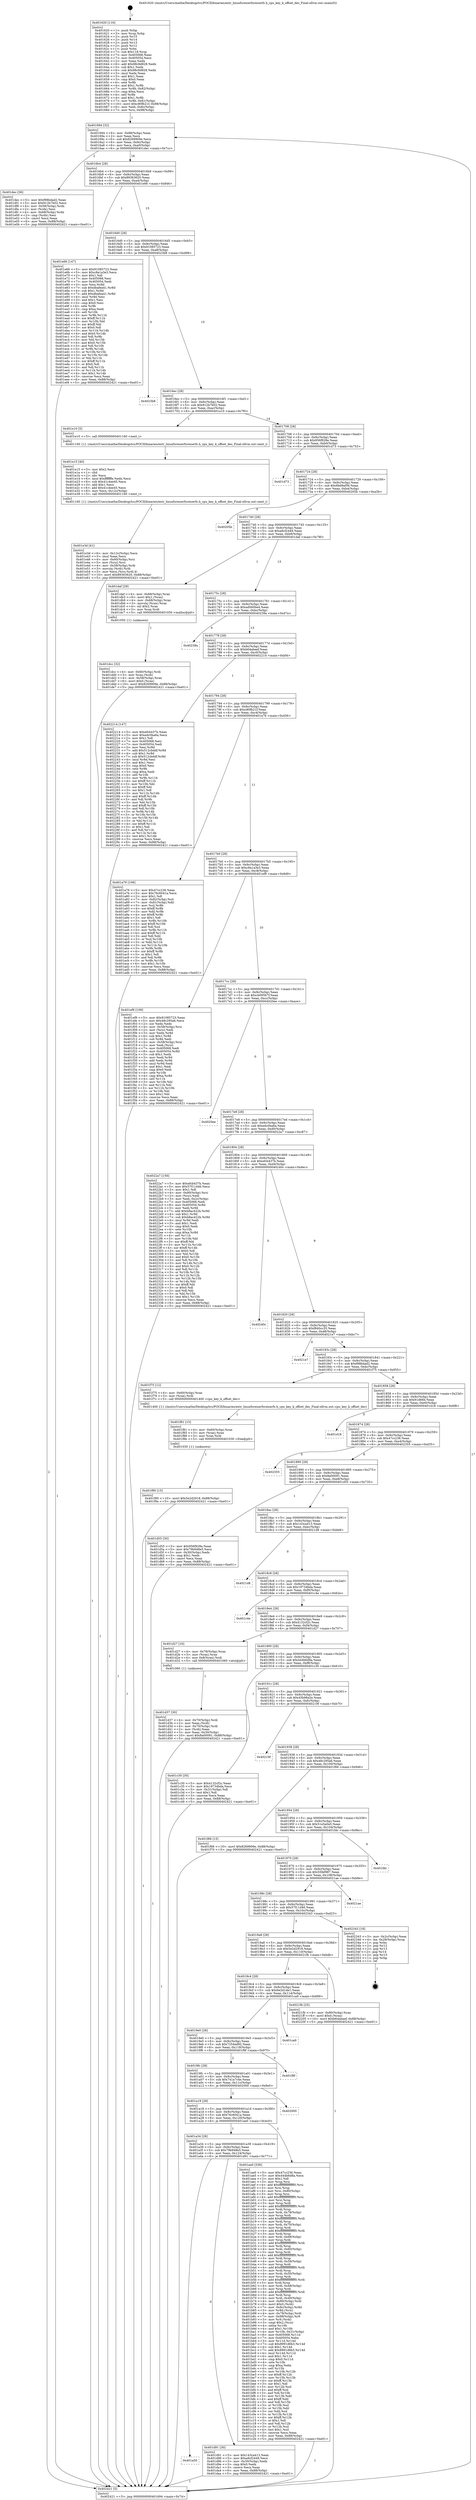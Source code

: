 digraph "0x401620" {
  label = "0x401620 (/mnt/c/Users/mathe/Desktop/tcc/POCII/binaries/extr_linuxfsreiserfsreiserfs.h_cpu_key_k_offset_dec_Final-ollvm.out::main(0))"
  labelloc = "t"
  node[shape=record]

  Entry [label="",width=0.3,height=0.3,shape=circle,fillcolor=black,style=filled]
  "0x401694" [label="{
     0x401694 [32]\l
     | [instrs]\l
     &nbsp;&nbsp;0x401694 \<+6\>: mov -0x88(%rbp),%eax\l
     &nbsp;&nbsp;0x40169a \<+2\>: mov %eax,%ecx\l
     &nbsp;&nbsp;0x40169c \<+6\>: sub $0x8269909e,%ecx\l
     &nbsp;&nbsp;0x4016a2 \<+6\>: mov %eax,-0x9c(%rbp)\l
     &nbsp;&nbsp;0x4016a8 \<+6\>: mov %ecx,-0xa0(%rbp)\l
     &nbsp;&nbsp;0x4016ae \<+6\>: je 0000000000401dec \<main+0x7cc\>\l
  }"]
  "0x401dec" [label="{
     0x401dec [36]\l
     | [instrs]\l
     &nbsp;&nbsp;0x401dec \<+5\>: mov $0xf98bdad2,%eax\l
     &nbsp;&nbsp;0x401df1 \<+5\>: mov $0x912b7b02,%ecx\l
     &nbsp;&nbsp;0x401df6 \<+4\>: mov -0x58(%rbp),%rdx\l
     &nbsp;&nbsp;0x401dfa \<+2\>: mov (%rdx),%esi\l
     &nbsp;&nbsp;0x401dfc \<+4\>: mov -0x68(%rbp),%rdx\l
     &nbsp;&nbsp;0x401e00 \<+2\>: cmp (%rdx),%esi\l
     &nbsp;&nbsp;0x401e02 \<+3\>: cmovl %ecx,%eax\l
     &nbsp;&nbsp;0x401e05 \<+6\>: mov %eax,-0x88(%rbp)\l
     &nbsp;&nbsp;0x401e0b \<+5\>: jmp 0000000000402421 \<main+0xe01\>\l
  }"]
  "0x4016b4" [label="{
     0x4016b4 [28]\l
     | [instrs]\l
     &nbsp;&nbsp;0x4016b4 \<+5\>: jmp 00000000004016b9 \<main+0x99\>\l
     &nbsp;&nbsp;0x4016b9 \<+6\>: mov -0x9c(%rbp),%eax\l
     &nbsp;&nbsp;0x4016bf \<+5\>: sub $0x89363620,%eax\l
     &nbsp;&nbsp;0x4016c4 \<+6\>: mov %eax,-0xa4(%rbp)\l
     &nbsp;&nbsp;0x4016ca \<+6\>: je 0000000000401e66 \<main+0x846\>\l
  }"]
  Exit [label="",width=0.3,height=0.3,shape=circle,fillcolor=black,style=filled,peripheries=2]
  "0x401e66" [label="{
     0x401e66 [147]\l
     | [instrs]\l
     &nbsp;&nbsp;0x401e66 \<+5\>: mov $0x91085723,%eax\l
     &nbsp;&nbsp;0x401e6b \<+5\>: mov $0xc8a1a3e3,%ecx\l
     &nbsp;&nbsp;0x401e70 \<+2\>: mov $0x1,%dl\l
     &nbsp;&nbsp;0x401e72 \<+7\>: mov 0x405068,%esi\l
     &nbsp;&nbsp;0x401e79 \<+7\>: mov 0x405054,%edi\l
     &nbsp;&nbsp;0x401e80 \<+3\>: mov %esi,%r8d\l
     &nbsp;&nbsp;0x401e83 \<+7\>: sub $0xdbafea41,%r8d\l
     &nbsp;&nbsp;0x401e8a \<+4\>: sub $0x1,%r8d\l
     &nbsp;&nbsp;0x401e8e \<+7\>: add $0xdbafea41,%r8d\l
     &nbsp;&nbsp;0x401e95 \<+4\>: imul %r8d,%esi\l
     &nbsp;&nbsp;0x401e99 \<+3\>: and $0x1,%esi\l
     &nbsp;&nbsp;0x401e9c \<+3\>: cmp $0x0,%esi\l
     &nbsp;&nbsp;0x401e9f \<+4\>: sete %r9b\l
     &nbsp;&nbsp;0x401ea3 \<+3\>: cmp $0xa,%edi\l
     &nbsp;&nbsp;0x401ea6 \<+4\>: setl %r10b\l
     &nbsp;&nbsp;0x401eaa \<+3\>: mov %r9b,%r11b\l
     &nbsp;&nbsp;0x401ead \<+4\>: xor $0xff,%r11b\l
     &nbsp;&nbsp;0x401eb1 \<+3\>: mov %r10b,%bl\l
     &nbsp;&nbsp;0x401eb4 \<+3\>: xor $0xff,%bl\l
     &nbsp;&nbsp;0x401eb7 \<+3\>: xor $0x0,%dl\l
     &nbsp;&nbsp;0x401eba \<+3\>: mov %r11b,%r14b\l
     &nbsp;&nbsp;0x401ebd \<+4\>: and $0x0,%r14b\l
     &nbsp;&nbsp;0x401ec1 \<+3\>: and %dl,%r9b\l
     &nbsp;&nbsp;0x401ec4 \<+3\>: mov %bl,%r15b\l
     &nbsp;&nbsp;0x401ec7 \<+4\>: and $0x0,%r15b\l
     &nbsp;&nbsp;0x401ecb \<+3\>: and %dl,%r10b\l
     &nbsp;&nbsp;0x401ece \<+3\>: or %r9b,%r14b\l
     &nbsp;&nbsp;0x401ed1 \<+3\>: or %r10b,%r15b\l
     &nbsp;&nbsp;0x401ed4 \<+3\>: xor %r15b,%r14b\l
     &nbsp;&nbsp;0x401ed7 \<+3\>: or %bl,%r11b\l
     &nbsp;&nbsp;0x401eda \<+4\>: xor $0xff,%r11b\l
     &nbsp;&nbsp;0x401ede \<+3\>: or $0x0,%dl\l
     &nbsp;&nbsp;0x401ee1 \<+3\>: and %dl,%r11b\l
     &nbsp;&nbsp;0x401ee4 \<+3\>: or %r11b,%r14b\l
     &nbsp;&nbsp;0x401ee7 \<+4\>: test $0x1,%r14b\l
     &nbsp;&nbsp;0x401eeb \<+3\>: cmovne %ecx,%eax\l
     &nbsp;&nbsp;0x401eee \<+6\>: mov %eax,-0x88(%rbp)\l
     &nbsp;&nbsp;0x401ef4 \<+5\>: jmp 0000000000402421 \<main+0xe01\>\l
  }"]
  "0x4016d0" [label="{
     0x4016d0 [28]\l
     | [instrs]\l
     &nbsp;&nbsp;0x4016d0 \<+5\>: jmp 00000000004016d5 \<main+0xb5\>\l
     &nbsp;&nbsp;0x4016d5 \<+6\>: mov -0x9c(%rbp),%eax\l
     &nbsp;&nbsp;0x4016db \<+5\>: sub $0x91085723,%eax\l
     &nbsp;&nbsp;0x4016e0 \<+6\>: mov %eax,-0xa8(%rbp)\l
     &nbsp;&nbsp;0x4016e6 \<+6\>: je 00000000004023b8 \<main+0xd98\>\l
  }"]
  "0x401f90" [label="{
     0x401f90 [15]\l
     | [instrs]\l
     &nbsp;&nbsp;0x401f90 \<+10\>: movl $0x5e2d2918,-0x88(%rbp)\l
     &nbsp;&nbsp;0x401f9a \<+5\>: jmp 0000000000402421 \<main+0xe01\>\l
  }"]
  "0x4023b8" [label="{
     0x4023b8\l
  }", style=dashed]
  "0x4016ec" [label="{
     0x4016ec [28]\l
     | [instrs]\l
     &nbsp;&nbsp;0x4016ec \<+5\>: jmp 00000000004016f1 \<main+0xd1\>\l
     &nbsp;&nbsp;0x4016f1 \<+6\>: mov -0x9c(%rbp),%eax\l
     &nbsp;&nbsp;0x4016f7 \<+5\>: sub $0x912b7b02,%eax\l
     &nbsp;&nbsp;0x4016fc \<+6\>: mov %eax,-0xac(%rbp)\l
     &nbsp;&nbsp;0x401702 \<+6\>: je 0000000000401e10 \<main+0x7f0\>\l
  }"]
  "0x401f81" [label="{
     0x401f81 [15]\l
     | [instrs]\l
     &nbsp;&nbsp;0x401f81 \<+4\>: mov -0x60(%rbp),%rax\l
     &nbsp;&nbsp;0x401f85 \<+3\>: mov (%rax),%rax\l
     &nbsp;&nbsp;0x401f88 \<+3\>: mov %rax,%rdi\l
     &nbsp;&nbsp;0x401f8b \<+5\>: call 0000000000401030 \<free@plt\>\l
     | [calls]\l
     &nbsp;&nbsp;0x401030 \{1\} (unknown)\l
  }"]
  "0x401e10" [label="{
     0x401e10 [5]\l
     | [instrs]\l
     &nbsp;&nbsp;0x401e10 \<+5\>: call 0000000000401160 \<next_i\>\l
     | [calls]\l
     &nbsp;&nbsp;0x401160 \{1\} (/mnt/c/Users/mathe/Desktop/tcc/POCII/binaries/extr_linuxfsreiserfsreiserfs.h_cpu_key_k_offset_dec_Final-ollvm.out::next_i)\l
  }"]
  "0x401708" [label="{
     0x401708 [28]\l
     | [instrs]\l
     &nbsp;&nbsp;0x401708 \<+5\>: jmp 000000000040170d \<main+0xed\>\l
     &nbsp;&nbsp;0x40170d \<+6\>: mov -0x9c(%rbp),%eax\l
     &nbsp;&nbsp;0x401713 \<+5\>: sub $0x956f928e,%eax\l
     &nbsp;&nbsp;0x401718 \<+6\>: mov %eax,-0xb0(%rbp)\l
     &nbsp;&nbsp;0x40171e \<+6\>: je 0000000000401d73 \<main+0x753\>\l
  }"]
  "0x401e3d" [label="{
     0x401e3d [41]\l
     | [instrs]\l
     &nbsp;&nbsp;0x401e3d \<+6\>: mov -0x12c(%rbp),%ecx\l
     &nbsp;&nbsp;0x401e43 \<+3\>: imul %eax,%ecx\l
     &nbsp;&nbsp;0x401e46 \<+4\>: mov -0x60(%rbp),%rsi\l
     &nbsp;&nbsp;0x401e4a \<+3\>: mov (%rsi),%rsi\l
     &nbsp;&nbsp;0x401e4d \<+4\>: mov -0x58(%rbp),%rdi\l
     &nbsp;&nbsp;0x401e51 \<+3\>: movslq (%rdi),%rdi\l
     &nbsp;&nbsp;0x401e54 \<+3\>: mov %ecx,(%rsi,%rdi,4)\l
     &nbsp;&nbsp;0x401e57 \<+10\>: movl $0x89363620,-0x88(%rbp)\l
     &nbsp;&nbsp;0x401e61 \<+5\>: jmp 0000000000402421 \<main+0xe01\>\l
  }"]
  "0x401d73" [label="{
     0x401d73\l
  }", style=dashed]
  "0x401724" [label="{
     0x401724 [28]\l
     | [instrs]\l
     &nbsp;&nbsp;0x401724 \<+5\>: jmp 0000000000401729 \<main+0x109\>\l
     &nbsp;&nbsp;0x401729 \<+6\>: mov -0x9c(%rbp),%eax\l
     &nbsp;&nbsp;0x40172f \<+5\>: sub $0x9bd9af56,%eax\l
     &nbsp;&nbsp;0x401734 \<+6\>: mov %eax,-0xb4(%rbp)\l
     &nbsp;&nbsp;0x40173a \<+6\>: je 000000000040205b \<main+0xa3b\>\l
  }"]
  "0x401e15" [label="{
     0x401e15 [40]\l
     | [instrs]\l
     &nbsp;&nbsp;0x401e15 \<+5\>: mov $0x2,%ecx\l
     &nbsp;&nbsp;0x401e1a \<+1\>: cltd\l
     &nbsp;&nbsp;0x401e1b \<+2\>: idiv %ecx\l
     &nbsp;&nbsp;0x401e1d \<+6\>: imul $0xfffffffe,%edx,%ecx\l
     &nbsp;&nbsp;0x401e23 \<+6\>: sub $0x41c4ee45,%ecx\l
     &nbsp;&nbsp;0x401e29 \<+3\>: add $0x1,%ecx\l
     &nbsp;&nbsp;0x401e2c \<+6\>: add $0x41c4ee45,%ecx\l
     &nbsp;&nbsp;0x401e32 \<+6\>: mov %ecx,-0x12c(%rbp)\l
     &nbsp;&nbsp;0x401e38 \<+5\>: call 0000000000401160 \<next_i\>\l
     | [calls]\l
     &nbsp;&nbsp;0x401160 \{1\} (/mnt/c/Users/mathe/Desktop/tcc/POCII/binaries/extr_linuxfsreiserfsreiserfs.h_cpu_key_k_offset_dec_Final-ollvm.out::next_i)\l
  }"]
  "0x40205b" [label="{
     0x40205b\l
  }", style=dashed]
  "0x401740" [label="{
     0x401740 [28]\l
     | [instrs]\l
     &nbsp;&nbsp;0x401740 \<+5\>: jmp 0000000000401745 \<main+0x125\>\l
     &nbsp;&nbsp;0x401745 \<+6\>: mov -0x9c(%rbp),%eax\l
     &nbsp;&nbsp;0x40174b \<+5\>: sub $0xa9cf2449,%eax\l
     &nbsp;&nbsp;0x401750 \<+6\>: mov %eax,-0xb8(%rbp)\l
     &nbsp;&nbsp;0x401756 \<+6\>: je 0000000000401daf \<main+0x78f\>\l
  }"]
  "0x401dcc" [label="{
     0x401dcc [32]\l
     | [instrs]\l
     &nbsp;&nbsp;0x401dcc \<+4\>: mov -0x60(%rbp),%rdi\l
     &nbsp;&nbsp;0x401dd0 \<+3\>: mov %rax,(%rdi)\l
     &nbsp;&nbsp;0x401dd3 \<+4\>: mov -0x58(%rbp),%rax\l
     &nbsp;&nbsp;0x401dd7 \<+6\>: movl $0x0,(%rax)\l
     &nbsp;&nbsp;0x401ddd \<+10\>: movl $0x8269909e,-0x88(%rbp)\l
     &nbsp;&nbsp;0x401de7 \<+5\>: jmp 0000000000402421 \<main+0xe01\>\l
  }"]
  "0x401daf" [label="{
     0x401daf [29]\l
     | [instrs]\l
     &nbsp;&nbsp;0x401daf \<+4\>: mov -0x68(%rbp),%rax\l
     &nbsp;&nbsp;0x401db3 \<+6\>: movl $0x1,(%rax)\l
     &nbsp;&nbsp;0x401db9 \<+4\>: mov -0x68(%rbp),%rax\l
     &nbsp;&nbsp;0x401dbd \<+3\>: movslq (%rax),%rax\l
     &nbsp;&nbsp;0x401dc0 \<+4\>: shl $0x2,%rax\l
     &nbsp;&nbsp;0x401dc4 \<+3\>: mov %rax,%rdi\l
     &nbsp;&nbsp;0x401dc7 \<+5\>: call 0000000000401050 \<malloc@plt\>\l
     | [calls]\l
     &nbsp;&nbsp;0x401050 \{1\} (unknown)\l
  }"]
  "0x40175c" [label="{
     0x40175c [28]\l
     | [instrs]\l
     &nbsp;&nbsp;0x40175c \<+5\>: jmp 0000000000401761 \<main+0x141\>\l
     &nbsp;&nbsp;0x401761 \<+6\>: mov -0x9c(%rbp),%eax\l
     &nbsp;&nbsp;0x401767 \<+5\>: sub $0xad060be4,%eax\l
     &nbsp;&nbsp;0x40176c \<+6\>: mov %eax,-0xbc(%rbp)\l
     &nbsp;&nbsp;0x401772 \<+6\>: je 000000000040239a \<main+0xd7a\>\l
  }"]
  "0x401a50" [label="{
     0x401a50\l
  }", style=dashed]
  "0x40239a" [label="{
     0x40239a\l
  }", style=dashed]
  "0x401778" [label="{
     0x401778 [28]\l
     | [instrs]\l
     &nbsp;&nbsp;0x401778 \<+5\>: jmp 000000000040177d \<main+0x15d\>\l
     &nbsp;&nbsp;0x40177d \<+6\>: mov -0x9c(%rbp),%eax\l
     &nbsp;&nbsp;0x401783 \<+5\>: sub $0xb64abaef,%eax\l
     &nbsp;&nbsp;0x401788 \<+6\>: mov %eax,-0xc0(%rbp)\l
     &nbsp;&nbsp;0x40178e \<+6\>: je 0000000000402214 \<main+0xbf4\>\l
  }"]
  "0x401d91" [label="{
     0x401d91 [30]\l
     | [instrs]\l
     &nbsp;&nbsp;0x401d91 \<+5\>: mov $0x143ca413,%eax\l
     &nbsp;&nbsp;0x401d96 \<+5\>: mov $0xa9cf2449,%ecx\l
     &nbsp;&nbsp;0x401d9b \<+3\>: mov -0x30(%rbp),%edx\l
     &nbsp;&nbsp;0x401d9e \<+3\>: cmp $0x0,%edx\l
     &nbsp;&nbsp;0x401da1 \<+3\>: cmove %ecx,%eax\l
     &nbsp;&nbsp;0x401da4 \<+6\>: mov %eax,-0x88(%rbp)\l
     &nbsp;&nbsp;0x401daa \<+5\>: jmp 0000000000402421 \<main+0xe01\>\l
  }"]
  "0x402214" [label="{
     0x402214 [147]\l
     | [instrs]\l
     &nbsp;&nbsp;0x402214 \<+5\>: mov $0xefcb437b,%eax\l
     &nbsp;&nbsp;0x402219 \<+5\>: mov $0xedc0ba6a,%ecx\l
     &nbsp;&nbsp;0x40221e \<+2\>: mov $0x1,%dl\l
     &nbsp;&nbsp;0x402220 \<+7\>: mov 0x405068,%esi\l
     &nbsp;&nbsp;0x402227 \<+7\>: mov 0x405054,%edi\l
     &nbsp;&nbsp;0x40222e \<+3\>: mov %esi,%r8d\l
     &nbsp;&nbsp;0x402231 \<+7\>: add $0x512cbddf,%r8d\l
     &nbsp;&nbsp;0x402238 \<+4\>: sub $0x1,%r8d\l
     &nbsp;&nbsp;0x40223c \<+7\>: sub $0x512cbddf,%r8d\l
     &nbsp;&nbsp;0x402243 \<+4\>: imul %r8d,%esi\l
     &nbsp;&nbsp;0x402247 \<+3\>: and $0x1,%esi\l
     &nbsp;&nbsp;0x40224a \<+3\>: cmp $0x0,%esi\l
     &nbsp;&nbsp;0x40224d \<+4\>: sete %r9b\l
     &nbsp;&nbsp;0x402251 \<+3\>: cmp $0xa,%edi\l
     &nbsp;&nbsp;0x402254 \<+4\>: setl %r10b\l
     &nbsp;&nbsp;0x402258 \<+3\>: mov %r9b,%r11b\l
     &nbsp;&nbsp;0x40225b \<+4\>: xor $0xff,%r11b\l
     &nbsp;&nbsp;0x40225f \<+3\>: mov %r10b,%bl\l
     &nbsp;&nbsp;0x402262 \<+3\>: xor $0xff,%bl\l
     &nbsp;&nbsp;0x402265 \<+3\>: xor $0x1,%dl\l
     &nbsp;&nbsp;0x402268 \<+3\>: mov %r11b,%r14b\l
     &nbsp;&nbsp;0x40226b \<+4\>: and $0xff,%r14b\l
     &nbsp;&nbsp;0x40226f \<+3\>: and %dl,%r9b\l
     &nbsp;&nbsp;0x402272 \<+3\>: mov %bl,%r15b\l
     &nbsp;&nbsp;0x402275 \<+4\>: and $0xff,%r15b\l
     &nbsp;&nbsp;0x402279 \<+3\>: and %dl,%r10b\l
     &nbsp;&nbsp;0x40227c \<+3\>: or %r9b,%r14b\l
     &nbsp;&nbsp;0x40227f \<+3\>: or %r10b,%r15b\l
     &nbsp;&nbsp;0x402282 \<+3\>: xor %r15b,%r14b\l
     &nbsp;&nbsp;0x402285 \<+3\>: or %bl,%r11b\l
     &nbsp;&nbsp;0x402288 \<+4\>: xor $0xff,%r11b\l
     &nbsp;&nbsp;0x40228c \<+3\>: or $0x1,%dl\l
     &nbsp;&nbsp;0x40228f \<+3\>: and %dl,%r11b\l
     &nbsp;&nbsp;0x402292 \<+3\>: or %r11b,%r14b\l
     &nbsp;&nbsp;0x402295 \<+4\>: test $0x1,%r14b\l
     &nbsp;&nbsp;0x402299 \<+3\>: cmovne %ecx,%eax\l
     &nbsp;&nbsp;0x40229c \<+6\>: mov %eax,-0x88(%rbp)\l
     &nbsp;&nbsp;0x4022a2 \<+5\>: jmp 0000000000402421 \<main+0xe01\>\l
  }"]
  "0x401794" [label="{
     0x401794 [28]\l
     | [instrs]\l
     &nbsp;&nbsp;0x401794 \<+5\>: jmp 0000000000401799 \<main+0x179\>\l
     &nbsp;&nbsp;0x401799 \<+6\>: mov -0x9c(%rbp),%eax\l
     &nbsp;&nbsp;0x40179f \<+5\>: sub $0xc80fb21f,%eax\l
     &nbsp;&nbsp;0x4017a4 \<+6\>: mov %eax,-0xc4(%rbp)\l
     &nbsp;&nbsp;0x4017aa \<+6\>: je 0000000000401a76 \<main+0x456\>\l
  }"]
  "0x401d37" [label="{
     0x401d37 [30]\l
     | [instrs]\l
     &nbsp;&nbsp;0x401d37 \<+4\>: mov -0x70(%rbp),%rdi\l
     &nbsp;&nbsp;0x401d3b \<+2\>: mov %eax,(%rdi)\l
     &nbsp;&nbsp;0x401d3d \<+4\>: mov -0x70(%rbp),%rdi\l
     &nbsp;&nbsp;0x401d41 \<+2\>: mov (%rdi),%eax\l
     &nbsp;&nbsp;0x401d43 \<+3\>: mov %eax,-0x30(%rbp)\l
     &nbsp;&nbsp;0x401d46 \<+10\>: movl $0x8a00091,-0x88(%rbp)\l
     &nbsp;&nbsp;0x401d50 \<+5\>: jmp 0000000000402421 \<main+0xe01\>\l
  }"]
  "0x401a76" [label="{
     0x401a76 [106]\l
     | [instrs]\l
     &nbsp;&nbsp;0x401a76 \<+5\>: mov $0x47cc236,%eax\l
     &nbsp;&nbsp;0x401a7b \<+5\>: mov $0x76c6041a,%ecx\l
     &nbsp;&nbsp;0x401a80 \<+2\>: mov $0x1,%dl\l
     &nbsp;&nbsp;0x401a82 \<+7\>: mov -0x82(%rbp),%sil\l
     &nbsp;&nbsp;0x401a89 \<+7\>: mov -0x81(%rbp),%dil\l
     &nbsp;&nbsp;0x401a90 \<+3\>: mov %sil,%r8b\l
     &nbsp;&nbsp;0x401a93 \<+4\>: xor $0xff,%r8b\l
     &nbsp;&nbsp;0x401a97 \<+3\>: mov %dil,%r9b\l
     &nbsp;&nbsp;0x401a9a \<+4\>: xor $0xff,%r9b\l
     &nbsp;&nbsp;0x401a9e \<+3\>: xor $0x1,%dl\l
     &nbsp;&nbsp;0x401aa1 \<+3\>: mov %r8b,%r10b\l
     &nbsp;&nbsp;0x401aa4 \<+4\>: and $0xff,%r10b\l
     &nbsp;&nbsp;0x401aa8 \<+3\>: and %dl,%sil\l
     &nbsp;&nbsp;0x401aab \<+3\>: mov %r9b,%r11b\l
     &nbsp;&nbsp;0x401aae \<+4\>: and $0xff,%r11b\l
     &nbsp;&nbsp;0x401ab2 \<+3\>: and %dl,%dil\l
     &nbsp;&nbsp;0x401ab5 \<+3\>: or %sil,%r10b\l
     &nbsp;&nbsp;0x401ab8 \<+3\>: or %dil,%r11b\l
     &nbsp;&nbsp;0x401abb \<+3\>: xor %r11b,%r10b\l
     &nbsp;&nbsp;0x401abe \<+3\>: or %r9b,%r8b\l
     &nbsp;&nbsp;0x401ac1 \<+4\>: xor $0xff,%r8b\l
     &nbsp;&nbsp;0x401ac5 \<+3\>: or $0x1,%dl\l
     &nbsp;&nbsp;0x401ac8 \<+3\>: and %dl,%r8b\l
     &nbsp;&nbsp;0x401acb \<+3\>: or %r8b,%r10b\l
     &nbsp;&nbsp;0x401ace \<+4\>: test $0x1,%r10b\l
     &nbsp;&nbsp;0x401ad2 \<+3\>: cmovne %ecx,%eax\l
     &nbsp;&nbsp;0x401ad5 \<+6\>: mov %eax,-0x88(%rbp)\l
     &nbsp;&nbsp;0x401adb \<+5\>: jmp 0000000000402421 \<main+0xe01\>\l
  }"]
  "0x4017b0" [label="{
     0x4017b0 [28]\l
     | [instrs]\l
     &nbsp;&nbsp;0x4017b0 \<+5\>: jmp 00000000004017b5 \<main+0x195\>\l
     &nbsp;&nbsp;0x4017b5 \<+6\>: mov -0x9c(%rbp),%eax\l
     &nbsp;&nbsp;0x4017bb \<+5\>: sub $0xc8a1a3e3,%eax\l
     &nbsp;&nbsp;0x4017c0 \<+6\>: mov %eax,-0xc8(%rbp)\l
     &nbsp;&nbsp;0x4017c6 \<+6\>: je 0000000000401ef9 \<main+0x8d9\>\l
  }"]
  "0x402421" [label="{
     0x402421 [5]\l
     | [instrs]\l
     &nbsp;&nbsp;0x402421 \<+5\>: jmp 0000000000401694 \<main+0x74\>\l
  }"]
  "0x401620" [label="{
     0x401620 [116]\l
     | [instrs]\l
     &nbsp;&nbsp;0x401620 \<+1\>: push %rbp\l
     &nbsp;&nbsp;0x401621 \<+3\>: mov %rsp,%rbp\l
     &nbsp;&nbsp;0x401624 \<+2\>: push %r15\l
     &nbsp;&nbsp;0x401626 \<+2\>: push %r14\l
     &nbsp;&nbsp;0x401628 \<+2\>: push %r13\l
     &nbsp;&nbsp;0x40162a \<+2\>: push %r12\l
     &nbsp;&nbsp;0x40162c \<+1\>: push %rbx\l
     &nbsp;&nbsp;0x40162d \<+7\>: sub $0x118,%rsp\l
     &nbsp;&nbsp;0x401634 \<+7\>: mov 0x405068,%eax\l
     &nbsp;&nbsp;0x40163b \<+7\>: mov 0x405054,%ecx\l
     &nbsp;&nbsp;0x401642 \<+2\>: mov %eax,%edx\l
     &nbsp;&nbsp;0x401644 \<+6\>: add $0x98c9d828,%edx\l
     &nbsp;&nbsp;0x40164a \<+3\>: sub $0x1,%edx\l
     &nbsp;&nbsp;0x40164d \<+6\>: sub $0x98c9d828,%edx\l
     &nbsp;&nbsp;0x401653 \<+3\>: imul %edx,%eax\l
     &nbsp;&nbsp;0x401656 \<+3\>: and $0x1,%eax\l
     &nbsp;&nbsp;0x401659 \<+3\>: cmp $0x0,%eax\l
     &nbsp;&nbsp;0x40165c \<+4\>: sete %r8b\l
     &nbsp;&nbsp;0x401660 \<+4\>: and $0x1,%r8b\l
     &nbsp;&nbsp;0x401664 \<+7\>: mov %r8b,-0x82(%rbp)\l
     &nbsp;&nbsp;0x40166b \<+3\>: cmp $0xa,%ecx\l
     &nbsp;&nbsp;0x40166e \<+4\>: setl %r8b\l
     &nbsp;&nbsp;0x401672 \<+4\>: and $0x1,%r8b\l
     &nbsp;&nbsp;0x401676 \<+7\>: mov %r8b,-0x81(%rbp)\l
     &nbsp;&nbsp;0x40167d \<+10\>: movl $0xc80fb21f,-0x88(%rbp)\l
     &nbsp;&nbsp;0x401687 \<+6\>: mov %edi,-0x8c(%rbp)\l
     &nbsp;&nbsp;0x40168d \<+7\>: mov %rsi,-0x98(%rbp)\l
  }"]
  "0x401a34" [label="{
     0x401a34 [28]\l
     | [instrs]\l
     &nbsp;&nbsp;0x401a34 \<+5\>: jmp 0000000000401a39 \<main+0x419\>\l
     &nbsp;&nbsp;0x401a39 \<+6\>: mov -0x9c(%rbp),%eax\l
     &nbsp;&nbsp;0x401a3f \<+5\>: sub $0x79b948e5,%eax\l
     &nbsp;&nbsp;0x401a44 \<+6\>: mov %eax,-0x124(%rbp)\l
     &nbsp;&nbsp;0x401a4a \<+6\>: je 0000000000401d91 \<main+0x771\>\l
  }"]
  "0x401ef9" [label="{
     0x401ef9 [109]\l
     | [instrs]\l
     &nbsp;&nbsp;0x401ef9 \<+5\>: mov $0x91085723,%eax\l
     &nbsp;&nbsp;0x401efe \<+5\>: mov $0x48c295a6,%ecx\l
     &nbsp;&nbsp;0x401f03 \<+2\>: xor %edx,%edx\l
     &nbsp;&nbsp;0x401f05 \<+4\>: mov -0x58(%rbp),%rsi\l
     &nbsp;&nbsp;0x401f09 \<+2\>: mov (%rsi),%edi\l
     &nbsp;&nbsp;0x401f0b \<+3\>: mov %edx,%r8d\l
     &nbsp;&nbsp;0x401f0e \<+4\>: sub $0x1,%r8d\l
     &nbsp;&nbsp;0x401f12 \<+3\>: sub %r8d,%edi\l
     &nbsp;&nbsp;0x401f15 \<+4\>: mov -0x58(%rbp),%rsi\l
     &nbsp;&nbsp;0x401f19 \<+2\>: mov %edi,(%rsi)\l
     &nbsp;&nbsp;0x401f1b \<+7\>: mov 0x405068,%edi\l
     &nbsp;&nbsp;0x401f22 \<+8\>: mov 0x405054,%r8d\l
     &nbsp;&nbsp;0x401f2a \<+3\>: sub $0x1,%edx\l
     &nbsp;&nbsp;0x401f2d \<+3\>: mov %edi,%r9d\l
     &nbsp;&nbsp;0x401f30 \<+3\>: add %edx,%r9d\l
     &nbsp;&nbsp;0x401f33 \<+4\>: imul %r9d,%edi\l
     &nbsp;&nbsp;0x401f37 \<+3\>: and $0x1,%edi\l
     &nbsp;&nbsp;0x401f3a \<+3\>: cmp $0x0,%edi\l
     &nbsp;&nbsp;0x401f3d \<+4\>: sete %r10b\l
     &nbsp;&nbsp;0x401f41 \<+4\>: cmp $0xa,%r8d\l
     &nbsp;&nbsp;0x401f45 \<+4\>: setl %r11b\l
     &nbsp;&nbsp;0x401f49 \<+3\>: mov %r10b,%bl\l
     &nbsp;&nbsp;0x401f4c \<+3\>: and %r11b,%bl\l
     &nbsp;&nbsp;0x401f4f \<+3\>: xor %r11b,%r10b\l
     &nbsp;&nbsp;0x401f52 \<+3\>: or %r10b,%bl\l
     &nbsp;&nbsp;0x401f55 \<+3\>: test $0x1,%bl\l
     &nbsp;&nbsp;0x401f58 \<+3\>: cmovne %ecx,%eax\l
     &nbsp;&nbsp;0x401f5b \<+6\>: mov %eax,-0x88(%rbp)\l
     &nbsp;&nbsp;0x401f61 \<+5\>: jmp 0000000000402421 \<main+0xe01\>\l
  }"]
  "0x4017cc" [label="{
     0x4017cc [28]\l
     | [instrs]\l
     &nbsp;&nbsp;0x4017cc \<+5\>: jmp 00000000004017d1 \<main+0x1b1\>\l
     &nbsp;&nbsp;0x4017d1 \<+6\>: mov -0x9c(%rbp),%eax\l
     &nbsp;&nbsp;0x4017d7 \<+5\>: sub $0xcb095b7f,%eax\l
     &nbsp;&nbsp;0x4017dc \<+6\>: mov %eax,-0xcc(%rbp)\l
     &nbsp;&nbsp;0x4017e2 \<+6\>: je 00000000004020ee \<main+0xace\>\l
  }"]
  "0x401ae0" [label="{
     0x401ae0 [336]\l
     | [instrs]\l
     &nbsp;&nbsp;0x401ae0 \<+5\>: mov $0x47cc236,%eax\l
     &nbsp;&nbsp;0x401ae5 \<+5\>: mov $0x444b6d8a,%ecx\l
     &nbsp;&nbsp;0x401aea \<+2\>: mov $0x1,%dl\l
     &nbsp;&nbsp;0x401aec \<+3\>: mov %rsp,%rsi\l
     &nbsp;&nbsp;0x401aef \<+4\>: add $0xfffffffffffffff0,%rsi\l
     &nbsp;&nbsp;0x401af3 \<+3\>: mov %rsi,%rsp\l
     &nbsp;&nbsp;0x401af6 \<+4\>: mov %rsi,-0x80(%rbp)\l
     &nbsp;&nbsp;0x401afa \<+3\>: mov %rsp,%rsi\l
     &nbsp;&nbsp;0x401afd \<+4\>: add $0xfffffffffffffff0,%rsi\l
     &nbsp;&nbsp;0x401b01 \<+3\>: mov %rsi,%rsp\l
     &nbsp;&nbsp;0x401b04 \<+3\>: mov %rsp,%rdi\l
     &nbsp;&nbsp;0x401b07 \<+4\>: add $0xfffffffffffffff0,%rdi\l
     &nbsp;&nbsp;0x401b0b \<+3\>: mov %rdi,%rsp\l
     &nbsp;&nbsp;0x401b0e \<+4\>: mov %rdi,-0x78(%rbp)\l
     &nbsp;&nbsp;0x401b12 \<+3\>: mov %rsp,%rdi\l
     &nbsp;&nbsp;0x401b15 \<+4\>: add $0xfffffffffffffff0,%rdi\l
     &nbsp;&nbsp;0x401b19 \<+3\>: mov %rdi,%rsp\l
     &nbsp;&nbsp;0x401b1c \<+4\>: mov %rdi,-0x70(%rbp)\l
     &nbsp;&nbsp;0x401b20 \<+3\>: mov %rsp,%rdi\l
     &nbsp;&nbsp;0x401b23 \<+4\>: add $0xfffffffffffffff0,%rdi\l
     &nbsp;&nbsp;0x401b27 \<+3\>: mov %rdi,%rsp\l
     &nbsp;&nbsp;0x401b2a \<+4\>: mov %rdi,-0x68(%rbp)\l
     &nbsp;&nbsp;0x401b2e \<+3\>: mov %rsp,%rdi\l
     &nbsp;&nbsp;0x401b31 \<+4\>: add $0xfffffffffffffff0,%rdi\l
     &nbsp;&nbsp;0x401b35 \<+3\>: mov %rdi,%rsp\l
     &nbsp;&nbsp;0x401b38 \<+4\>: mov %rdi,-0x60(%rbp)\l
     &nbsp;&nbsp;0x401b3c \<+3\>: mov %rsp,%rdi\l
     &nbsp;&nbsp;0x401b3f \<+4\>: add $0xfffffffffffffff0,%rdi\l
     &nbsp;&nbsp;0x401b43 \<+3\>: mov %rdi,%rsp\l
     &nbsp;&nbsp;0x401b46 \<+4\>: mov %rdi,-0x58(%rbp)\l
     &nbsp;&nbsp;0x401b4a \<+3\>: mov %rsp,%rdi\l
     &nbsp;&nbsp;0x401b4d \<+4\>: add $0xfffffffffffffff0,%rdi\l
     &nbsp;&nbsp;0x401b51 \<+3\>: mov %rdi,%rsp\l
     &nbsp;&nbsp;0x401b54 \<+4\>: mov %rdi,-0x50(%rbp)\l
     &nbsp;&nbsp;0x401b58 \<+3\>: mov %rsp,%rdi\l
     &nbsp;&nbsp;0x401b5b \<+4\>: add $0xfffffffffffffff0,%rdi\l
     &nbsp;&nbsp;0x401b5f \<+3\>: mov %rdi,%rsp\l
     &nbsp;&nbsp;0x401b62 \<+4\>: mov %rdi,-0x48(%rbp)\l
     &nbsp;&nbsp;0x401b66 \<+3\>: mov %rsp,%rdi\l
     &nbsp;&nbsp;0x401b69 \<+4\>: add $0xfffffffffffffff0,%rdi\l
     &nbsp;&nbsp;0x401b6d \<+3\>: mov %rdi,%rsp\l
     &nbsp;&nbsp;0x401b70 \<+4\>: mov %rdi,-0x40(%rbp)\l
     &nbsp;&nbsp;0x401b74 \<+4\>: mov -0x80(%rbp),%rdi\l
     &nbsp;&nbsp;0x401b78 \<+6\>: movl $0x0,(%rdi)\l
     &nbsp;&nbsp;0x401b7e \<+7\>: mov -0x8c(%rbp),%r8d\l
     &nbsp;&nbsp;0x401b85 \<+3\>: mov %r8d,(%rsi)\l
     &nbsp;&nbsp;0x401b88 \<+4\>: mov -0x78(%rbp),%rdi\l
     &nbsp;&nbsp;0x401b8c \<+7\>: mov -0x98(%rbp),%r9\l
     &nbsp;&nbsp;0x401b93 \<+3\>: mov %r9,(%rdi)\l
     &nbsp;&nbsp;0x401b96 \<+3\>: cmpl $0x2,(%rsi)\l
     &nbsp;&nbsp;0x401b99 \<+4\>: setne %r10b\l
     &nbsp;&nbsp;0x401b9d \<+4\>: and $0x1,%r10b\l
     &nbsp;&nbsp;0x401ba1 \<+4\>: mov %r10b,-0x31(%rbp)\l
     &nbsp;&nbsp;0x401ba5 \<+8\>: mov 0x405068,%r11d\l
     &nbsp;&nbsp;0x401bad \<+7\>: mov 0x405054,%ebx\l
     &nbsp;&nbsp;0x401bb4 \<+3\>: mov %r11d,%r14d\l
     &nbsp;&nbsp;0x401bb7 \<+7\>: sub $0x8991d6b3,%r14d\l
     &nbsp;&nbsp;0x401bbe \<+4\>: sub $0x1,%r14d\l
     &nbsp;&nbsp;0x401bc2 \<+7\>: add $0x8991d6b3,%r14d\l
     &nbsp;&nbsp;0x401bc9 \<+4\>: imul %r14d,%r11d\l
     &nbsp;&nbsp;0x401bcd \<+4\>: and $0x1,%r11d\l
     &nbsp;&nbsp;0x401bd1 \<+4\>: cmp $0x0,%r11d\l
     &nbsp;&nbsp;0x401bd5 \<+4\>: sete %r10b\l
     &nbsp;&nbsp;0x401bd9 \<+3\>: cmp $0xa,%ebx\l
     &nbsp;&nbsp;0x401bdc \<+4\>: setl %r15b\l
     &nbsp;&nbsp;0x401be0 \<+3\>: mov %r10b,%r12b\l
     &nbsp;&nbsp;0x401be3 \<+4\>: xor $0xff,%r12b\l
     &nbsp;&nbsp;0x401be7 \<+3\>: mov %r15b,%r13b\l
     &nbsp;&nbsp;0x401bea \<+4\>: xor $0xff,%r13b\l
     &nbsp;&nbsp;0x401bee \<+3\>: xor $0x1,%dl\l
     &nbsp;&nbsp;0x401bf1 \<+3\>: mov %r12b,%sil\l
     &nbsp;&nbsp;0x401bf4 \<+4\>: and $0xff,%sil\l
     &nbsp;&nbsp;0x401bf8 \<+3\>: and %dl,%r10b\l
     &nbsp;&nbsp;0x401bfb \<+3\>: mov %r13b,%dil\l
     &nbsp;&nbsp;0x401bfe \<+4\>: and $0xff,%dil\l
     &nbsp;&nbsp;0x401c02 \<+3\>: and %dl,%r15b\l
     &nbsp;&nbsp;0x401c05 \<+3\>: or %r10b,%sil\l
     &nbsp;&nbsp;0x401c08 \<+3\>: or %r15b,%dil\l
     &nbsp;&nbsp;0x401c0b \<+3\>: xor %dil,%sil\l
     &nbsp;&nbsp;0x401c0e \<+3\>: or %r13b,%r12b\l
     &nbsp;&nbsp;0x401c11 \<+4\>: xor $0xff,%r12b\l
     &nbsp;&nbsp;0x401c15 \<+3\>: or $0x1,%dl\l
     &nbsp;&nbsp;0x401c18 \<+3\>: and %dl,%r12b\l
     &nbsp;&nbsp;0x401c1b \<+3\>: or %r12b,%sil\l
     &nbsp;&nbsp;0x401c1e \<+4\>: test $0x1,%sil\l
     &nbsp;&nbsp;0x401c22 \<+3\>: cmovne %ecx,%eax\l
     &nbsp;&nbsp;0x401c25 \<+6\>: mov %eax,-0x88(%rbp)\l
     &nbsp;&nbsp;0x401c2b \<+5\>: jmp 0000000000402421 \<main+0xe01\>\l
  }"]
  "0x4020ee" [label="{
     0x4020ee\l
  }", style=dashed]
  "0x4017e8" [label="{
     0x4017e8 [28]\l
     | [instrs]\l
     &nbsp;&nbsp;0x4017e8 \<+5\>: jmp 00000000004017ed \<main+0x1cd\>\l
     &nbsp;&nbsp;0x4017ed \<+6\>: mov -0x9c(%rbp),%eax\l
     &nbsp;&nbsp;0x4017f3 \<+5\>: sub $0xedc0ba6a,%eax\l
     &nbsp;&nbsp;0x4017f8 \<+6\>: mov %eax,-0xd0(%rbp)\l
     &nbsp;&nbsp;0x4017fe \<+6\>: je 00000000004022a7 \<main+0xc87\>\l
  }"]
  "0x401a18" [label="{
     0x401a18 [28]\l
     | [instrs]\l
     &nbsp;&nbsp;0x401a18 \<+5\>: jmp 0000000000401a1d \<main+0x3fd\>\l
     &nbsp;&nbsp;0x401a1d \<+6\>: mov -0x9c(%rbp),%eax\l
     &nbsp;&nbsp;0x401a23 \<+5\>: sub $0x76c6041a,%eax\l
     &nbsp;&nbsp;0x401a28 \<+6\>: mov %eax,-0x120(%rbp)\l
     &nbsp;&nbsp;0x401a2e \<+6\>: je 0000000000401ae0 \<main+0x4c0\>\l
  }"]
  "0x4022a7" [label="{
     0x4022a7 [156]\l
     | [instrs]\l
     &nbsp;&nbsp;0x4022a7 \<+5\>: mov $0xefcb437b,%eax\l
     &nbsp;&nbsp;0x4022ac \<+5\>: mov $0x57f11d46,%ecx\l
     &nbsp;&nbsp;0x4022b1 \<+2\>: mov $0x1,%dl\l
     &nbsp;&nbsp;0x4022b3 \<+4\>: mov -0x80(%rbp),%rsi\l
     &nbsp;&nbsp;0x4022b7 \<+2\>: mov (%rsi),%edi\l
     &nbsp;&nbsp;0x4022b9 \<+3\>: mov %edi,-0x2c(%rbp)\l
     &nbsp;&nbsp;0x4022bc \<+7\>: mov 0x405068,%edi\l
     &nbsp;&nbsp;0x4022c3 \<+8\>: mov 0x405054,%r8d\l
     &nbsp;&nbsp;0x4022cb \<+3\>: mov %edi,%r9d\l
     &nbsp;&nbsp;0x4022ce \<+7\>: add $0xb8ac422b,%r9d\l
     &nbsp;&nbsp;0x4022d5 \<+4\>: sub $0x1,%r9d\l
     &nbsp;&nbsp;0x4022d9 \<+7\>: sub $0xb8ac422b,%r9d\l
     &nbsp;&nbsp;0x4022e0 \<+4\>: imul %r9d,%edi\l
     &nbsp;&nbsp;0x4022e4 \<+3\>: and $0x1,%edi\l
     &nbsp;&nbsp;0x4022e7 \<+3\>: cmp $0x0,%edi\l
     &nbsp;&nbsp;0x4022ea \<+4\>: sete %r10b\l
     &nbsp;&nbsp;0x4022ee \<+4\>: cmp $0xa,%r8d\l
     &nbsp;&nbsp;0x4022f2 \<+4\>: setl %r11b\l
     &nbsp;&nbsp;0x4022f6 \<+3\>: mov %r10b,%bl\l
     &nbsp;&nbsp;0x4022f9 \<+3\>: xor $0xff,%bl\l
     &nbsp;&nbsp;0x4022fc \<+3\>: mov %r11b,%r14b\l
     &nbsp;&nbsp;0x4022ff \<+4\>: xor $0xff,%r14b\l
     &nbsp;&nbsp;0x402303 \<+3\>: xor $0x0,%dl\l
     &nbsp;&nbsp;0x402306 \<+3\>: mov %bl,%r15b\l
     &nbsp;&nbsp;0x402309 \<+4\>: and $0x0,%r15b\l
     &nbsp;&nbsp;0x40230d \<+3\>: and %dl,%r10b\l
     &nbsp;&nbsp;0x402310 \<+3\>: mov %r14b,%r12b\l
     &nbsp;&nbsp;0x402313 \<+4\>: and $0x0,%r12b\l
     &nbsp;&nbsp;0x402317 \<+3\>: and %dl,%r11b\l
     &nbsp;&nbsp;0x40231a \<+3\>: or %r10b,%r15b\l
     &nbsp;&nbsp;0x40231d \<+3\>: or %r11b,%r12b\l
     &nbsp;&nbsp;0x402320 \<+3\>: xor %r12b,%r15b\l
     &nbsp;&nbsp;0x402323 \<+3\>: or %r14b,%bl\l
     &nbsp;&nbsp;0x402326 \<+3\>: xor $0xff,%bl\l
     &nbsp;&nbsp;0x402329 \<+3\>: or $0x0,%dl\l
     &nbsp;&nbsp;0x40232c \<+2\>: and %dl,%bl\l
     &nbsp;&nbsp;0x40232e \<+3\>: or %bl,%r15b\l
     &nbsp;&nbsp;0x402331 \<+4\>: test $0x1,%r15b\l
     &nbsp;&nbsp;0x402335 \<+3\>: cmovne %ecx,%eax\l
     &nbsp;&nbsp;0x402338 \<+6\>: mov %eax,-0x88(%rbp)\l
     &nbsp;&nbsp;0x40233e \<+5\>: jmp 0000000000402421 \<main+0xe01\>\l
  }"]
  "0x401804" [label="{
     0x401804 [28]\l
     | [instrs]\l
     &nbsp;&nbsp;0x401804 \<+5\>: jmp 0000000000401809 \<main+0x1e9\>\l
     &nbsp;&nbsp;0x401809 \<+6\>: mov -0x9c(%rbp),%eax\l
     &nbsp;&nbsp;0x40180f \<+5\>: sub $0xefcb437b,%eax\l
     &nbsp;&nbsp;0x401814 \<+6\>: mov %eax,-0xd4(%rbp)\l
     &nbsp;&nbsp;0x40181a \<+6\>: je 000000000040240c \<main+0xdec\>\l
  }"]
  "0x402000" [label="{
     0x402000\l
  }", style=dashed]
  "0x40240c" [label="{
     0x40240c\l
  }", style=dashed]
  "0x401820" [label="{
     0x401820 [28]\l
     | [instrs]\l
     &nbsp;&nbsp;0x401820 \<+5\>: jmp 0000000000401825 \<main+0x205\>\l
     &nbsp;&nbsp;0x401825 \<+6\>: mov -0x9c(%rbp),%eax\l
     &nbsp;&nbsp;0x40182b \<+5\>: sub $0xf840cc35,%eax\l
     &nbsp;&nbsp;0x401830 \<+6\>: mov %eax,-0xd8(%rbp)\l
     &nbsp;&nbsp;0x401836 \<+6\>: je 00000000004021e7 \<main+0xbc7\>\l
  }"]
  "0x4019fc" [label="{
     0x4019fc [28]\l
     | [instrs]\l
     &nbsp;&nbsp;0x4019fc \<+5\>: jmp 0000000000401a01 \<main+0x3e1\>\l
     &nbsp;&nbsp;0x401a01 \<+6\>: mov -0x9c(%rbp),%eax\l
     &nbsp;&nbsp;0x401a07 \<+5\>: sub $0x741a7c4e,%eax\l
     &nbsp;&nbsp;0x401a0c \<+6\>: mov %eax,-0x11c(%rbp)\l
     &nbsp;&nbsp;0x401a12 \<+6\>: je 0000000000402000 \<main+0x9e0\>\l
  }"]
  "0x4021e7" [label="{
     0x4021e7\l
  }", style=dashed]
  "0x40183c" [label="{
     0x40183c [28]\l
     | [instrs]\l
     &nbsp;&nbsp;0x40183c \<+5\>: jmp 0000000000401841 \<main+0x221\>\l
     &nbsp;&nbsp;0x401841 \<+6\>: mov -0x9c(%rbp),%eax\l
     &nbsp;&nbsp;0x401847 \<+5\>: sub $0xf98bdad2,%eax\l
     &nbsp;&nbsp;0x40184c \<+6\>: mov %eax,-0xdc(%rbp)\l
     &nbsp;&nbsp;0x401852 \<+6\>: je 0000000000401f75 \<main+0x955\>\l
  }"]
  "0x401f9f" [label="{
     0x401f9f\l
  }", style=dashed]
  "0x401f75" [label="{
     0x401f75 [12]\l
     | [instrs]\l
     &nbsp;&nbsp;0x401f75 \<+4\>: mov -0x60(%rbp),%rax\l
     &nbsp;&nbsp;0x401f79 \<+3\>: mov (%rax),%rdi\l
     &nbsp;&nbsp;0x401f7c \<+5\>: call 0000000000401400 \<cpu_key_k_offset_dec\>\l
     | [calls]\l
     &nbsp;&nbsp;0x401400 \{1\} (/mnt/c/Users/mathe/Desktop/tcc/POCII/binaries/extr_linuxfsreiserfsreiserfs.h_cpu_key_k_offset_dec_Final-ollvm.out::cpu_key_k_offset_dec)\l
  }"]
  "0x401858" [label="{
     0x401858 [28]\l
     | [instrs]\l
     &nbsp;&nbsp;0x401858 \<+5\>: jmp 000000000040185d \<main+0x23d\>\l
     &nbsp;&nbsp;0x40185d \<+6\>: mov -0x9c(%rbp),%eax\l
     &nbsp;&nbsp;0x401863 \<+5\>: sub $0x91d66b,%eax\l
     &nbsp;&nbsp;0x401868 \<+6\>: mov %eax,-0xe0(%rbp)\l
     &nbsp;&nbsp;0x40186e \<+6\>: je 0000000000401d18 \<main+0x6f8\>\l
  }"]
  "0x4019e0" [label="{
     0x4019e0 [28]\l
     | [instrs]\l
     &nbsp;&nbsp;0x4019e0 \<+5\>: jmp 00000000004019e5 \<main+0x3c5\>\l
     &nbsp;&nbsp;0x4019e5 \<+6\>: mov -0x9c(%rbp),%eax\l
     &nbsp;&nbsp;0x4019eb \<+5\>: sub $0x7254ed92,%eax\l
     &nbsp;&nbsp;0x4019f0 \<+6\>: mov %eax,-0x118(%rbp)\l
     &nbsp;&nbsp;0x4019f6 \<+6\>: je 0000000000401f9f \<main+0x97f\>\l
  }"]
  "0x401d18" [label="{
     0x401d18\l
  }", style=dashed]
  "0x401874" [label="{
     0x401874 [28]\l
     | [instrs]\l
     &nbsp;&nbsp;0x401874 \<+5\>: jmp 0000000000401879 \<main+0x259\>\l
     &nbsp;&nbsp;0x401879 \<+6\>: mov -0x9c(%rbp),%eax\l
     &nbsp;&nbsp;0x40187f \<+5\>: sub $0x47cc236,%eax\l
     &nbsp;&nbsp;0x401884 \<+6\>: mov %eax,-0xe4(%rbp)\l
     &nbsp;&nbsp;0x40188a \<+6\>: je 0000000000402355 \<main+0xd35\>\l
  }"]
  "0x401ca9" [label="{
     0x401ca9\l
  }", style=dashed]
  "0x402355" [label="{
     0x402355\l
  }", style=dashed]
  "0x401890" [label="{
     0x401890 [28]\l
     | [instrs]\l
     &nbsp;&nbsp;0x401890 \<+5\>: jmp 0000000000401895 \<main+0x275\>\l
     &nbsp;&nbsp;0x401895 \<+6\>: mov -0x9c(%rbp),%eax\l
     &nbsp;&nbsp;0x40189b \<+5\>: sub $0x8a00091,%eax\l
     &nbsp;&nbsp;0x4018a0 \<+6\>: mov %eax,-0xe8(%rbp)\l
     &nbsp;&nbsp;0x4018a6 \<+6\>: je 0000000000401d55 \<main+0x735\>\l
  }"]
  "0x4019c4" [label="{
     0x4019c4 [28]\l
     | [instrs]\l
     &nbsp;&nbsp;0x4019c4 \<+5\>: jmp 00000000004019c9 \<main+0x3a9\>\l
     &nbsp;&nbsp;0x4019c9 \<+6\>: mov -0x9c(%rbp),%eax\l
     &nbsp;&nbsp;0x4019cf \<+5\>: sub $0x6e2d1de1,%eax\l
     &nbsp;&nbsp;0x4019d4 \<+6\>: mov %eax,-0x114(%rbp)\l
     &nbsp;&nbsp;0x4019da \<+6\>: je 0000000000401ca9 \<main+0x689\>\l
  }"]
  "0x401d55" [label="{
     0x401d55 [30]\l
     | [instrs]\l
     &nbsp;&nbsp;0x401d55 \<+5\>: mov $0x956f928e,%eax\l
     &nbsp;&nbsp;0x401d5a \<+5\>: mov $0x79b948e5,%ecx\l
     &nbsp;&nbsp;0x401d5f \<+3\>: mov -0x30(%rbp),%edx\l
     &nbsp;&nbsp;0x401d62 \<+3\>: cmp $0x1,%edx\l
     &nbsp;&nbsp;0x401d65 \<+3\>: cmovl %ecx,%eax\l
     &nbsp;&nbsp;0x401d68 \<+6\>: mov %eax,-0x88(%rbp)\l
     &nbsp;&nbsp;0x401d6e \<+5\>: jmp 0000000000402421 \<main+0xe01\>\l
  }"]
  "0x4018ac" [label="{
     0x4018ac [28]\l
     | [instrs]\l
     &nbsp;&nbsp;0x4018ac \<+5\>: jmp 00000000004018b1 \<main+0x291\>\l
     &nbsp;&nbsp;0x4018b1 \<+6\>: mov -0x9c(%rbp),%eax\l
     &nbsp;&nbsp;0x4018b7 \<+5\>: sub $0x143ca413,%eax\l
     &nbsp;&nbsp;0x4018bc \<+6\>: mov %eax,-0xec(%rbp)\l
     &nbsp;&nbsp;0x4018c2 \<+6\>: je 00000000004021d8 \<main+0xbb8\>\l
  }"]
  "0x4021fb" [label="{
     0x4021fb [25]\l
     | [instrs]\l
     &nbsp;&nbsp;0x4021fb \<+4\>: mov -0x80(%rbp),%rax\l
     &nbsp;&nbsp;0x4021ff \<+6\>: movl $0x0,(%rax)\l
     &nbsp;&nbsp;0x402205 \<+10\>: movl $0xb64abaef,-0x88(%rbp)\l
     &nbsp;&nbsp;0x40220f \<+5\>: jmp 0000000000402421 \<main+0xe01\>\l
  }"]
  "0x4021d8" [label="{
     0x4021d8\l
  }", style=dashed]
  "0x4018c8" [label="{
     0x4018c8 [28]\l
     | [instrs]\l
     &nbsp;&nbsp;0x4018c8 \<+5\>: jmp 00000000004018cd \<main+0x2ad\>\l
     &nbsp;&nbsp;0x4018cd \<+6\>: mov -0x9c(%rbp),%eax\l
     &nbsp;&nbsp;0x4018d3 \<+5\>: sub $0x19734bda,%eax\l
     &nbsp;&nbsp;0x4018d8 \<+6\>: mov %eax,-0xf0(%rbp)\l
     &nbsp;&nbsp;0x4018de \<+6\>: je 0000000000401c4e \<main+0x62e\>\l
  }"]
  "0x4019a8" [label="{
     0x4019a8 [28]\l
     | [instrs]\l
     &nbsp;&nbsp;0x4019a8 \<+5\>: jmp 00000000004019ad \<main+0x38d\>\l
     &nbsp;&nbsp;0x4019ad \<+6\>: mov -0x9c(%rbp),%eax\l
     &nbsp;&nbsp;0x4019b3 \<+5\>: sub $0x5e2d2918,%eax\l
     &nbsp;&nbsp;0x4019b8 \<+6\>: mov %eax,-0x110(%rbp)\l
     &nbsp;&nbsp;0x4019be \<+6\>: je 00000000004021fb \<main+0xbdb\>\l
  }"]
  "0x401c4e" [label="{
     0x401c4e\l
  }", style=dashed]
  "0x4018e4" [label="{
     0x4018e4 [28]\l
     | [instrs]\l
     &nbsp;&nbsp;0x4018e4 \<+5\>: jmp 00000000004018e9 \<main+0x2c9\>\l
     &nbsp;&nbsp;0x4018e9 \<+6\>: mov -0x9c(%rbp),%eax\l
     &nbsp;&nbsp;0x4018ef \<+5\>: sub $0x4132cf2c,%eax\l
     &nbsp;&nbsp;0x4018f4 \<+6\>: mov %eax,-0xf4(%rbp)\l
     &nbsp;&nbsp;0x4018fa \<+6\>: je 0000000000401d27 \<main+0x707\>\l
  }"]
  "0x402343" [label="{
     0x402343 [18]\l
     | [instrs]\l
     &nbsp;&nbsp;0x402343 \<+3\>: mov -0x2c(%rbp),%eax\l
     &nbsp;&nbsp;0x402346 \<+4\>: lea -0x28(%rbp),%rsp\l
     &nbsp;&nbsp;0x40234a \<+1\>: pop %rbx\l
     &nbsp;&nbsp;0x40234b \<+2\>: pop %r12\l
     &nbsp;&nbsp;0x40234d \<+2\>: pop %r13\l
     &nbsp;&nbsp;0x40234f \<+2\>: pop %r14\l
     &nbsp;&nbsp;0x402351 \<+2\>: pop %r15\l
     &nbsp;&nbsp;0x402353 \<+1\>: pop %rbp\l
     &nbsp;&nbsp;0x402354 \<+1\>: ret\l
  }"]
  "0x401d27" [label="{
     0x401d27 [16]\l
     | [instrs]\l
     &nbsp;&nbsp;0x401d27 \<+4\>: mov -0x78(%rbp),%rax\l
     &nbsp;&nbsp;0x401d2b \<+3\>: mov (%rax),%rax\l
     &nbsp;&nbsp;0x401d2e \<+4\>: mov 0x8(%rax),%rdi\l
     &nbsp;&nbsp;0x401d32 \<+5\>: call 0000000000401060 \<atoi@plt\>\l
     | [calls]\l
     &nbsp;&nbsp;0x401060 \{1\} (unknown)\l
  }"]
  "0x401900" [label="{
     0x401900 [28]\l
     | [instrs]\l
     &nbsp;&nbsp;0x401900 \<+5\>: jmp 0000000000401905 \<main+0x2e5\>\l
     &nbsp;&nbsp;0x401905 \<+6\>: mov -0x9c(%rbp),%eax\l
     &nbsp;&nbsp;0x40190b \<+5\>: sub $0x444b6d8a,%eax\l
     &nbsp;&nbsp;0x401910 \<+6\>: mov %eax,-0xf8(%rbp)\l
     &nbsp;&nbsp;0x401916 \<+6\>: je 0000000000401c30 \<main+0x610\>\l
  }"]
  "0x40198c" [label="{
     0x40198c [28]\l
     | [instrs]\l
     &nbsp;&nbsp;0x40198c \<+5\>: jmp 0000000000401991 \<main+0x371\>\l
     &nbsp;&nbsp;0x401991 \<+6\>: mov -0x9c(%rbp),%eax\l
     &nbsp;&nbsp;0x401997 \<+5\>: sub $0x57f11d46,%eax\l
     &nbsp;&nbsp;0x40199c \<+6\>: mov %eax,-0x10c(%rbp)\l
     &nbsp;&nbsp;0x4019a2 \<+6\>: je 0000000000402343 \<main+0xd23\>\l
  }"]
  "0x401c30" [label="{
     0x401c30 [30]\l
     | [instrs]\l
     &nbsp;&nbsp;0x401c30 \<+5\>: mov $0x4132cf2c,%eax\l
     &nbsp;&nbsp;0x401c35 \<+5\>: mov $0x19734bda,%ecx\l
     &nbsp;&nbsp;0x401c3a \<+3\>: mov -0x31(%rbp),%dl\l
     &nbsp;&nbsp;0x401c3d \<+3\>: test $0x1,%dl\l
     &nbsp;&nbsp;0x401c40 \<+3\>: cmovne %ecx,%eax\l
     &nbsp;&nbsp;0x401c43 \<+6\>: mov %eax,-0x88(%rbp)\l
     &nbsp;&nbsp;0x401c49 \<+5\>: jmp 0000000000402421 \<main+0xe01\>\l
  }"]
  "0x40191c" [label="{
     0x40191c [28]\l
     | [instrs]\l
     &nbsp;&nbsp;0x40191c \<+5\>: jmp 0000000000401921 \<main+0x301\>\l
     &nbsp;&nbsp;0x401921 \<+6\>: mov -0x9c(%rbp),%eax\l
     &nbsp;&nbsp;0x401927 \<+5\>: sub $0x45b98a2e,%eax\l
     &nbsp;&nbsp;0x40192c \<+6\>: mov %eax,-0xfc(%rbp)\l
     &nbsp;&nbsp;0x401932 \<+6\>: je 000000000040219f \<main+0xb7f\>\l
  }"]
  "0x4021ae" [label="{
     0x4021ae\l
  }", style=dashed]
  "0x40219f" [label="{
     0x40219f\l
  }", style=dashed]
  "0x401938" [label="{
     0x401938 [28]\l
     | [instrs]\l
     &nbsp;&nbsp;0x401938 \<+5\>: jmp 000000000040193d \<main+0x31d\>\l
     &nbsp;&nbsp;0x40193d \<+6\>: mov -0x9c(%rbp),%eax\l
     &nbsp;&nbsp;0x401943 \<+5\>: sub $0x48c295a6,%eax\l
     &nbsp;&nbsp;0x401948 \<+6\>: mov %eax,-0x100(%rbp)\l
     &nbsp;&nbsp;0x40194e \<+6\>: je 0000000000401f66 \<main+0x946\>\l
  }"]
  "0x401970" [label="{
     0x401970 [28]\l
     | [instrs]\l
     &nbsp;&nbsp;0x401970 \<+5\>: jmp 0000000000401975 \<main+0x355\>\l
     &nbsp;&nbsp;0x401975 \<+6\>: mov -0x9c(%rbp),%eax\l
     &nbsp;&nbsp;0x40197b \<+5\>: sub $0x55fef987,%eax\l
     &nbsp;&nbsp;0x401980 \<+6\>: mov %eax,-0x108(%rbp)\l
     &nbsp;&nbsp;0x401986 \<+6\>: je 00000000004021ae \<main+0xb8e\>\l
  }"]
  "0x401f66" [label="{
     0x401f66 [15]\l
     | [instrs]\l
     &nbsp;&nbsp;0x401f66 \<+10\>: movl $0x8269909e,-0x88(%rbp)\l
     &nbsp;&nbsp;0x401f70 \<+5\>: jmp 0000000000402421 \<main+0xe01\>\l
  }"]
  "0x401954" [label="{
     0x401954 [28]\l
     | [instrs]\l
     &nbsp;&nbsp;0x401954 \<+5\>: jmp 0000000000401959 \<main+0x339\>\l
     &nbsp;&nbsp;0x401959 \<+6\>: mov -0x9c(%rbp),%eax\l
     &nbsp;&nbsp;0x40195f \<+5\>: sub $0x51e5a0e5,%eax\l
     &nbsp;&nbsp;0x401964 \<+6\>: mov %eax,-0x104(%rbp)\l
     &nbsp;&nbsp;0x40196a \<+6\>: je 0000000000401fdc \<main+0x9bc\>\l
  }"]
  "0x401fdc" [label="{
     0x401fdc\l
  }", style=dashed]
  Entry -> "0x401620" [label=" 1"]
  "0x401694" -> "0x401dec" [label=" 2"]
  "0x401694" -> "0x4016b4" [label=" 16"]
  "0x402343" -> Exit [label=" 1"]
  "0x4016b4" -> "0x401e66" [label=" 1"]
  "0x4016b4" -> "0x4016d0" [label=" 15"]
  "0x4022a7" -> "0x402421" [label=" 1"]
  "0x4016d0" -> "0x4023b8" [label=" 0"]
  "0x4016d0" -> "0x4016ec" [label=" 15"]
  "0x402214" -> "0x402421" [label=" 1"]
  "0x4016ec" -> "0x401e10" [label=" 1"]
  "0x4016ec" -> "0x401708" [label=" 14"]
  "0x4021fb" -> "0x402421" [label=" 1"]
  "0x401708" -> "0x401d73" [label=" 0"]
  "0x401708" -> "0x401724" [label=" 14"]
  "0x401f90" -> "0x402421" [label=" 1"]
  "0x401724" -> "0x40205b" [label=" 0"]
  "0x401724" -> "0x401740" [label=" 14"]
  "0x401f81" -> "0x401f90" [label=" 1"]
  "0x401740" -> "0x401daf" [label=" 1"]
  "0x401740" -> "0x40175c" [label=" 13"]
  "0x401f75" -> "0x401f81" [label=" 1"]
  "0x40175c" -> "0x40239a" [label=" 0"]
  "0x40175c" -> "0x401778" [label=" 13"]
  "0x401f66" -> "0x402421" [label=" 1"]
  "0x401778" -> "0x402214" [label=" 1"]
  "0x401778" -> "0x401794" [label=" 12"]
  "0x401ef9" -> "0x402421" [label=" 1"]
  "0x401794" -> "0x401a76" [label=" 1"]
  "0x401794" -> "0x4017b0" [label=" 11"]
  "0x401a76" -> "0x402421" [label=" 1"]
  "0x401620" -> "0x401694" [label=" 1"]
  "0x402421" -> "0x401694" [label=" 17"]
  "0x401e3d" -> "0x402421" [label=" 1"]
  "0x4017b0" -> "0x401ef9" [label=" 1"]
  "0x4017b0" -> "0x4017cc" [label=" 10"]
  "0x401e10" -> "0x401e15" [label=" 1"]
  "0x4017cc" -> "0x4020ee" [label=" 0"]
  "0x4017cc" -> "0x4017e8" [label=" 10"]
  "0x401dec" -> "0x402421" [label=" 2"]
  "0x4017e8" -> "0x4022a7" [label=" 1"]
  "0x4017e8" -> "0x401804" [label=" 9"]
  "0x401daf" -> "0x401dcc" [label=" 1"]
  "0x401804" -> "0x40240c" [label=" 0"]
  "0x401804" -> "0x401820" [label=" 9"]
  "0x401d91" -> "0x402421" [label=" 1"]
  "0x401820" -> "0x4021e7" [label=" 0"]
  "0x401820" -> "0x40183c" [label=" 9"]
  "0x401a34" -> "0x401d91" [label=" 1"]
  "0x40183c" -> "0x401f75" [label=" 1"]
  "0x40183c" -> "0x401858" [label=" 8"]
  "0x401e66" -> "0x402421" [label=" 1"]
  "0x401858" -> "0x401d18" [label=" 0"]
  "0x401858" -> "0x401874" [label=" 8"]
  "0x401d37" -> "0x402421" [label=" 1"]
  "0x401874" -> "0x402355" [label=" 0"]
  "0x401874" -> "0x401890" [label=" 8"]
  "0x401d27" -> "0x401d37" [label=" 1"]
  "0x401890" -> "0x401d55" [label=" 1"]
  "0x401890" -> "0x4018ac" [label=" 7"]
  "0x401ae0" -> "0x402421" [label=" 1"]
  "0x4018ac" -> "0x4021d8" [label=" 0"]
  "0x4018ac" -> "0x4018c8" [label=" 7"]
  "0x401e15" -> "0x401e3d" [label=" 1"]
  "0x4018c8" -> "0x401c4e" [label=" 0"]
  "0x4018c8" -> "0x4018e4" [label=" 7"]
  "0x401a18" -> "0x401ae0" [label=" 1"]
  "0x4018e4" -> "0x401d27" [label=" 1"]
  "0x4018e4" -> "0x401900" [label=" 6"]
  "0x401dcc" -> "0x402421" [label=" 1"]
  "0x401900" -> "0x401c30" [label=" 1"]
  "0x401900" -> "0x40191c" [label=" 5"]
  "0x4019fc" -> "0x402000" [label=" 0"]
  "0x40191c" -> "0x40219f" [label=" 0"]
  "0x40191c" -> "0x401938" [label=" 5"]
  "0x401a34" -> "0x401a50" [label=" 0"]
  "0x401938" -> "0x401f66" [label=" 1"]
  "0x401938" -> "0x401954" [label=" 4"]
  "0x4019e0" -> "0x401f9f" [label=" 0"]
  "0x401954" -> "0x401fdc" [label=" 0"]
  "0x401954" -> "0x401970" [label=" 4"]
  "0x4019e0" -> "0x4019fc" [label=" 2"]
  "0x401970" -> "0x4021ae" [label=" 0"]
  "0x401970" -> "0x40198c" [label=" 4"]
  "0x4019fc" -> "0x401a18" [label=" 2"]
  "0x40198c" -> "0x402343" [label=" 1"]
  "0x40198c" -> "0x4019a8" [label=" 3"]
  "0x401a18" -> "0x401a34" [label=" 1"]
  "0x4019a8" -> "0x4021fb" [label=" 1"]
  "0x4019a8" -> "0x4019c4" [label=" 2"]
  "0x401c30" -> "0x402421" [label=" 1"]
  "0x4019c4" -> "0x401ca9" [label=" 0"]
  "0x4019c4" -> "0x4019e0" [label=" 2"]
  "0x401d55" -> "0x402421" [label=" 1"]
}
